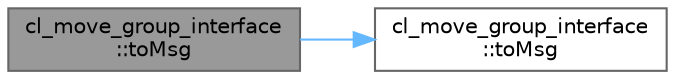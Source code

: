 digraph "cl_move_group_interface::toMsg"
{
 // LATEX_PDF_SIZE
  bgcolor="transparent";
  edge [fontname=Helvetica,fontsize=10,labelfontname=Helvetica,labelfontsize=10];
  node [fontname=Helvetica,fontsize=10,shape=box,height=0.2,width=0.4];
  rankdir="LR";
  Node1 [label="cl_move_group_interface\l::toMsg",height=0.2,width=0.4,color="gray40", fillcolor="grey60", style="filled", fontcolor="black",tooltip=" "];
  Node1 -> Node2 [color="steelblue1",style="solid"];
  Node2 [label="cl_move_group_interface\l::toMsg",height=0.2,width=0.4,color="grey40", fillcolor="white", style="filled",URL="$namespacecl__move__group__interface.html#ab841bba9b3a7dc4832356bb485f3a5c8",tooltip=" "];
}
